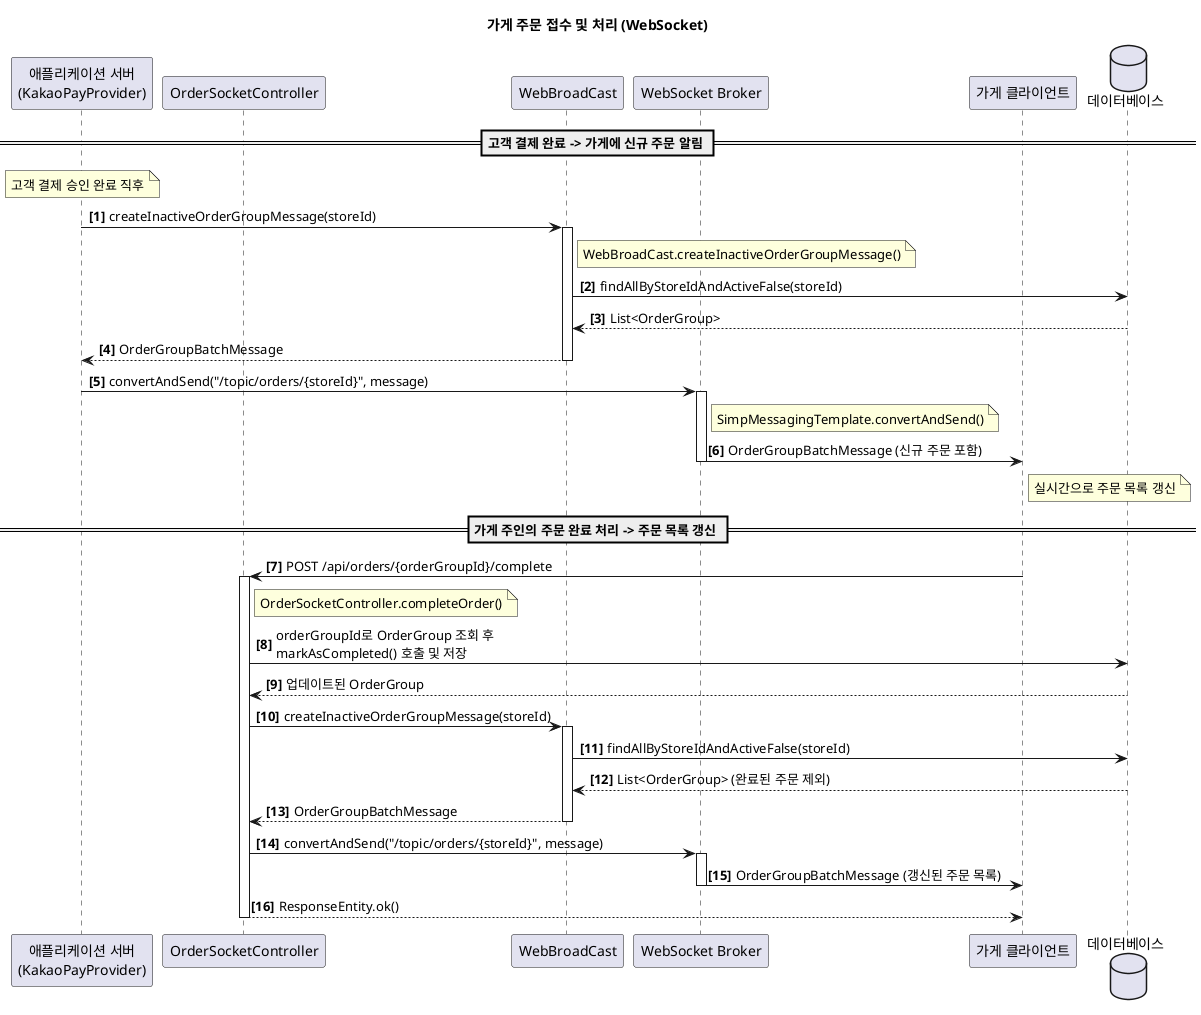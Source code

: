 @startuml
'https://plantuml.com/sequence-diagram

title 가게 주문 접수 및 처리 (WebSocket)

autonumber "<b>[0]"

participant "애플리케이션 서버\n(KakaoPayProvider)" as AppServer
participant "OrderSocketController" as SocketController
participant "WebBroadCast" as WebBroadCast
participant "WebSocket Broker" as WebSocketBroker
participant "가게 클라이언트" as StoreClient
database "데이터베이스" as DB

== 고객 결제 완료 -> 가게에 신규 주문 알림 ==

note over AppServer: 고객 결제 승인 완료 직후

AppServer -> WebBroadCast: createInactiveOrderGroupMessage(storeId)
activate WebBroadCast
note right of WebBroadCast: WebBroadCast.createInactiveOrderGroupMessage()

WebBroadCast -> DB: findAllByStoreIdAndActiveFalse(storeId)
DB --> WebBroadCast: List<OrderGroup>

WebBroadCast --> AppServer: OrderGroupBatchMessage
deactivate WebBroadCast

AppServer -> WebSocketBroker: convertAndSend("/topic/orders/{storeId}", message)
activate WebSocketBroker
note right of WebSocketBroker: SimpMessagingTemplate.convertAndSend()

WebSocketBroker -> StoreClient: OrderGroupBatchMessage (신규 주문 포함)

note right of StoreClient: 실시간으로 주문 목록 갱신
deactivate WebSocketBroker

== 가게 주인의 주문 완료 처리 -> 주문 목록 갱신 ==

StoreClient -> SocketController: POST /api/orders/{orderGroupId}/complete
activate SocketController
note right of SocketController: OrderSocketController.completeOrder()

SocketController -> DB: orderGroupId로 OrderGroup 조회 후\nmarkAsCompleted() 호출 및 저장
DB --> SocketController: 업데이트된 OrderGroup

SocketController -> WebBroadCast: createInactiveOrderGroupMessage(storeId)
activate WebBroadCast
WebBroadCast -> DB: findAllByStoreIdAndActiveFalse(storeId)
DB --> WebBroadCast: List<OrderGroup> (완료된 주문 제외)
WebBroadCast --> SocketController: OrderGroupBatchMessage
deactivate WebBroadCast

SocketController -> WebSocketBroker: convertAndSend("/topic/orders/{storeId}", message)
activate WebSocketBroker
WebSocketBroker -> StoreClient: OrderGroupBatchMessage (갱신된 주문 목록)
deactivate WebSocketBroker

SocketController --> StoreClient: ResponseEntity.ok()
deactivate SocketController

@enduml